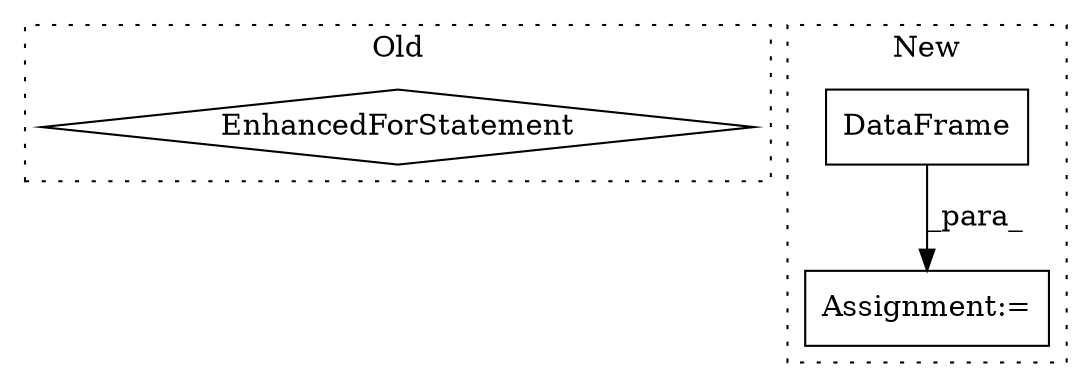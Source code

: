 digraph G {
subgraph cluster0 {
1 [label="EnhancedForStatement" a="70" s="45824,45934" l="53,2" shape="diamond"];
label = "Old";
style="dotted";
}
subgraph cluster1 {
2 [label="DataFrame" a="32" s="45724,45754" l="10,1" shape="box"];
3 [label="Assignment:=" a="7" s="45716" l="1" shape="box"];
label = "New";
style="dotted";
}
2 -> 3 [label="_para_"];
}